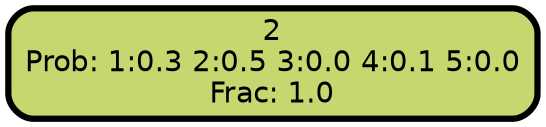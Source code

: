graph Tree {
node [shape=box, style="filled, rounded",color="black",penwidth="3",fontcolor="black",                 fontname=helvetica] ;
graph [ranksep="0 equally", splines=straight,                 bgcolor=transparent, dpi=200] ;
edge [fontname=helvetica, fontweight=bold,fontcolor=grey14,color=black] ;
0 [label="2
Prob: 1:0.3 2:0.5 3:0.0 4:0.1 5:0.0
Frac: 1.0", fillcolor="#c5d86f"] ;
{rank = same;}}